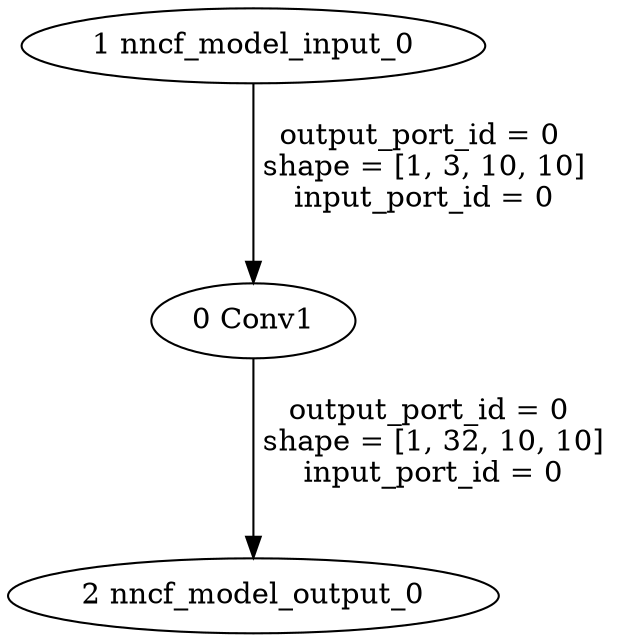 strict digraph  {
"0 Conv1" [id=0, type=Conv];
"1 nncf_model_input_0" [id=1, type=nncf_model_input];
"2 nncf_model_output_0" [id=2, type=nncf_model_output];
"0 Conv1" -> "2 nncf_model_output_0"  [label="output_port_id = 0 \n shape = [1, 32, 10, 10] \n input_port_id = 0 \n ", style=solid];
"1 nncf_model_input_0" -> "0 Conv1"  [label="output_port_id = 0 \n shape = [1, 3, 10, 10] \n input_port_id = 0 \n ", style=solid];
}
